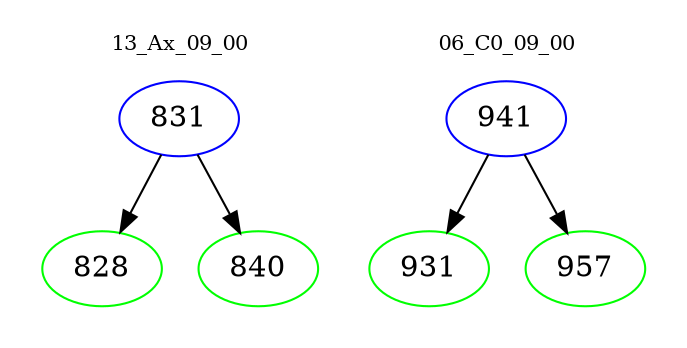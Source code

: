 digraph{
subgraph cluster_0 {
color = white
label = "13_Ax_09_00";
fontsize=10;
T0_831 [label="831", color="blue"]
T0_831 -> T0_828 [color="black"]
T0_828 [label="828", color="green"]
T0_831 -> T0_840 [color="black"]
T0_840 [label="840", color="green"]
}
subgraph cluster_1 {
color = white
label = "06_C0_09_00";
fontsize=10;
T1_941 [label="941", color="blue"]
T1_941 -> T1_931 [color="black"]
T1_931 [label="931", color="green"]
T1_941 -> T1_957 [color="black"]
T1_957 [label="957", color="green"]
}
}
